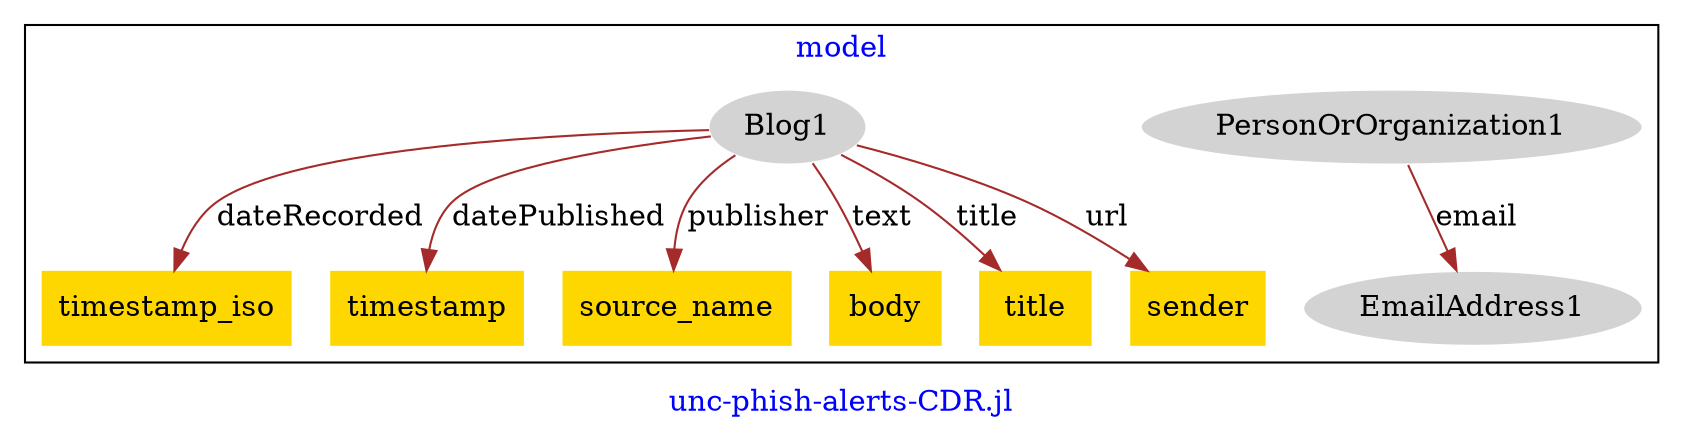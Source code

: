 digraph n0 {
fontcolor="blue"
remincross="true"
label="unc-phish-alerts-CDR.jl"
subgraph cluster {
label="model"
n2[style="filled",color="white",fillcolor="lightgray",label="PersonOrOrganization1"];
n3[style="filled",color="white",fillcolor="lightgray",label="EmailAddress1"];
n4[style="filled",color="white",fillcolor="lightgray",label="Blog1"];
n5[shape="plaintext",style="filled",fillcolor="gold",label="timestamp_iso"];
n6[shape="plaintext",style="filled",fillcolor="gold",label="timestamp"];
n7[shape="plaintext",style="filled",fillcolor="gold",label="source_name"];
n8[shape="plaintext",style="filled",fillcolor="gold",label="body"];
n9[shape="plaintext",style="filled",fillcolor="gold",label="title"];
n10[shape="plaintext",style="filled",fillcolor="gold",label="sender"];
}
n2 -> n3[color="brown",fontcolor="black",label="email"]
n4 -> n5[color="brown",fontcolor="black",label="dateRecorded"]
n4 -> n6[color="brown",fontcolor="black",label="datePublished"]
n4 -> n7[color="brown",fontcolor="black",label="publisher"]
n4 -> n8[color="brown",fontcolor="black",label="text"]
n4 -> n9[color="brown",fontcolor="black",label="title"]
n4 -> n10[color="brown",fontcolor="black",label="url"]
}
